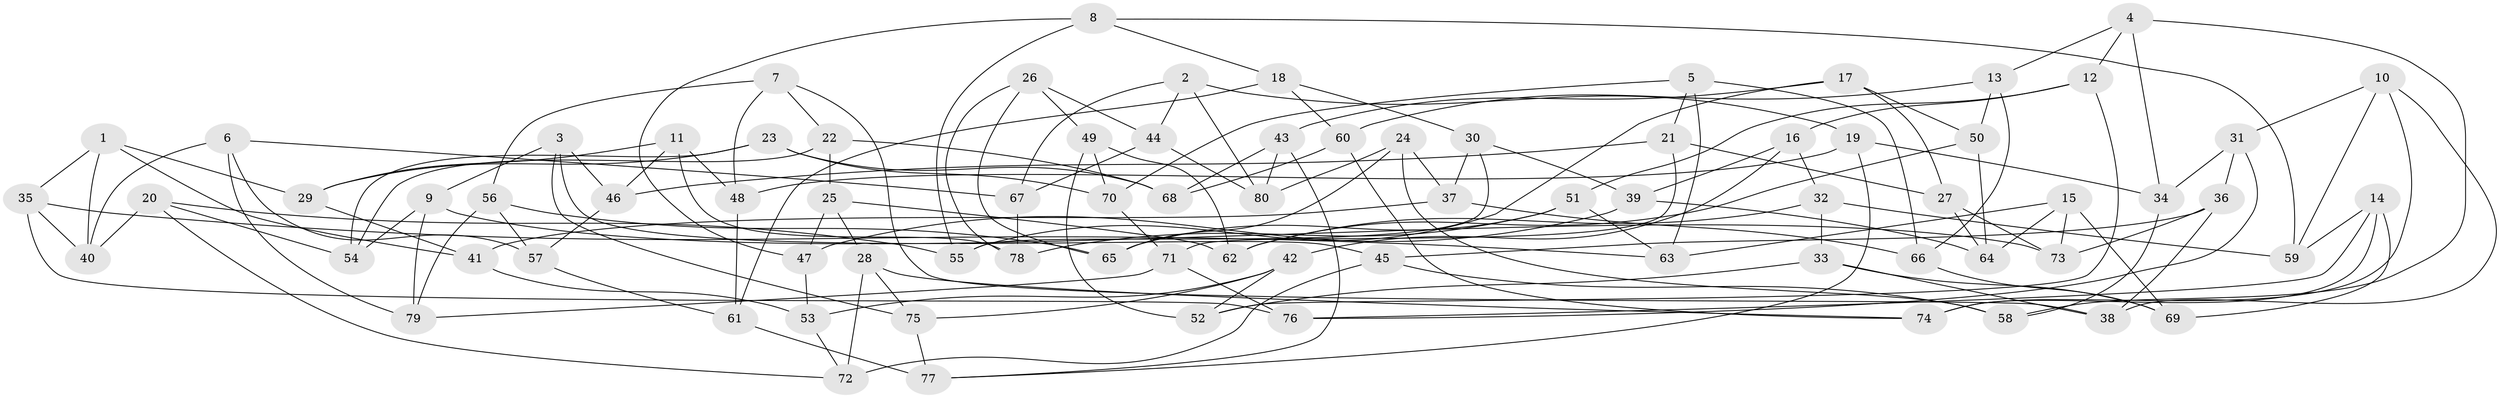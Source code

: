 // coarse degree distribution, {6: 0.325, 4: 0.25, 5: 0.275, 3: 0.05, 7: 0.025, 8: 0.075}
// Generated by graph-tools (version 1.1) at 2025/38/03/04/25 23:38:06]
// undirected, 80 vertices, 160 edges
graph export_dot {
  node [color=gray90,style=filled];
  1;
  2;
  3;
  4;
  5;
  6;
  7;
  8;
  9;
  10;
  11;
  12;
  13;
  14;
  15;
  16;
  17;
  18;
  19;
  20;
  21;
  22;
  23;
  24;
  25;
  26;
  27;
  28;
  29;
  30;
  31;
  32;
  33;
  34;
  35;
  36;
  37;
  38;
  39;
  40;
  41;
  42;
  43;
  44;
  45;
  46;
  47;
  48;
  49;
  50;
  51;
  52;
  53;
  54;
  55;
  56;
  57;
  58;
  59;
  60;
  61;
  62;
  63;
  64;
  65;
  66;
  67;
  68;
  69;
  70;
  71;
  72;
  73;
  74;
  75;
  76;
  77;
  78;
  79;
  80;
  1 -- 35;
  1 -- 40;
  1 -- 41;
  1 -- 29;
  2 -- 19;
  2 -- 80;
  2 -- 67;
  2 -- 44;
  3 -- 45;
  3 -- 46;
  3 -- 75;
  3 -- 9;
  4 -- 13;
  4 -- 12;
  4 -- 34;
  4 -- 58;
  5 -- 63;
  5 -- 70;
  5 -- 21;
  5 -- 66;
  6 -- 67;
  6 -- 57;
  6 -- 40;
  6 -- 79;
  7 -- 48;
  7 -- 56;
  7 -- 22;
  7 -- 38;
  8 -- 59;
  8 -- 55;
  8 -- 47;
  8 -- 18;
  9 -- 73;
  9 -- 54;
  9 -- 79;
  10 -- 31;
  10 -- 59;
  10 -- 74;
  10 -- 38;
  11 -- 46;
  11 -- 48;
  11 -- 78;
  11 -- 29;
  12 -- 16;
  12 -- 52;
  12 -- 51;
  13 -- 60;
  13 -- 66;
  13 -- 50;
  14 -- 74;
  14 -- 59;
  14 -- 76;
  14 -- 69;
  15 -- 63;
  15 -- 69;
  15 -- 73;
  15 -- 64;
  16 -- 32;
  16 -- 42;
  16 -- 39;
  17 -- 27;
  17 -- 43;
  17 -- 55;
  17 -- 50;
  18 -- 60;
  18 -- 61;
  18 -- 30;
  19 -- 48;
  19 -- 77;
  19 -- 34;
  20 -- 72;
  20 -- 40;
  20 -- 55;
  20 -- 54;
  21 -- 27;
  21 -- 71;
  21 -- 46;
  22 -- 25;
  22 -- 68;
  22 -- 54;
  23 -- 70;
  23 -- 54;
  23 -- 29;
  23 -- 68;
  24 -- 37;
  24 -- 65;
  24 -- 80;
  24 -- 58;
  25 -- 47;
  25 -- 62;
  25 -- 28;
  26 -- 44;
  26 -- 78;
  26 -- 49;
  26 -- 65;
  27 -- 64;
  27 -- 73;
  28 -- 72;
  28 -- 75;
  28 -- 74;
  29 -- 41;
  30 -- 55;
  30 -- 39;
  30 -- 37;
  31 -- 34;
  31 -- 36;
  31 -- 76;
  32 -- 33;
  32 -- 62;
  32 -- 59;
  33 -- 52;
  33 -- 38;
  33 -- 69;
  34 -- 58;
  35 -- 76;
  35 -- 63;
  35 -- 40;
  36 -- 73;
  36 -- 38;
  36 -- 45;
  37 -- 66;
  37 -- 41;
  39 -- 64;
  39 -- 47;
  41 -- 53;
  42 -- 52;
  42 -- 75;
  42 -- 53;
  43 -- 77;
  43 -- 80;
  43 -- 68;
  44 -- 67;
  44 -- 80;
  45 -- 72;
  45 -- 58;
  46 -- 57;
  47 -- 53;
  48 -- 61;
  49 -- 62;
  49 -- 52;
  49 -- 70;
  50 -- 64;
  50 -- 62;
  51 -- 63;
  51 -- 65;
  51 -- 78;
  53 -- 72;
  56 -- 65;
  56 -- 57;
  56 -- 79;
  57 -- 61;
  60 -- 68;
  60 -- 74;
  61 -- 77;
  66 -- 69;
  67 -- 78;
  70 -- 71;
  71 -- 76;
  71 -- 79;
  75 -- 77;
}
